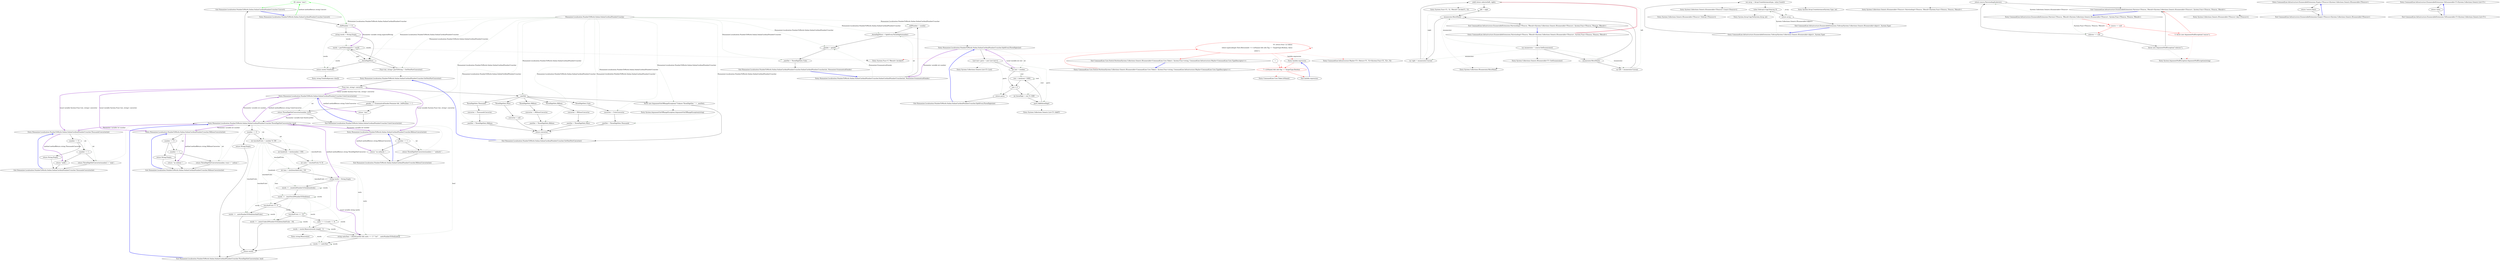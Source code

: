 digraph  {
d9 [cluster="Humanizer.Localisation.NumberToWords.Italian.ItalianCardinalNumberCruncher.Convert()", color=green, community=0, label="20: return ''zero'';", span="19-19"];
d7 [cluster="Humanizer.Localisation.NumberToWords.Italian.ItalianCardinalNumberCruncher.Convert()", label="Entry Humanizer.Localisation.NumberToWords.Italian.ItalianCardinalNumberCruncher.Convert()", span="15-15"];
d8 [cluster="Humanizer.Localisation.NumberToWords.Italian.ItalianCardinalNumberCruncher.Convert()", label="_fullNumber == 0", span="18-18"];
d15 [cluster="Humanizer.Localisation.NumberToWords.Italian.ItalianCardinalNumberCruncher.Convert()", label="Exit Humanizer.Localisation.NumberToWords.Italian.ItalianCardinalNumberCruncher.Convert()", span="15-15"];
d94 [label="Humanizer.Localisation.NumberToWords.Italian.ItalianCardinalNumberCruncher", span=""];
d10 [cluster="Humanizer.Localisation.NumberToWords.Italian.ItalianCardinalNumberCruncher.Convert()", label="string words = String.Empty", span="21-21"];
d13 [cluster="Humanizer.Localisation.NumberToWords.Italian.ItalianCardinalNumberCruncher.Convert()", label="words = partToString(part) + words", span="27-27"];
d14 [cluster="Humanizer.Localisation.NumberToWords.Italian.ItalianCardinalNumberCruncher.Convert()", label="return words.TrimEnd();", span="31-31"];
d1 [cluster="Humanizer.Localisation.NumberToWords.Italian.ItalianCardinalNumberCruncher.ItalianCardinalNumberCruncher(int, Humanizer.GrammaticalGender)", label="_fullNumber = number", span="9-9"];
d2 [cluster="Humanizer.Localisation.NumberToWords.Italian.ItalianCardinalNumberCruncher.ItalianCardinalNumberCruncher(int, Humanizer.GrammaticalGender)", label="_threeDigitParts = SplitEveryThreeDigits(number)", span="10-10"];
d3 [cluster="Humanizer.Localisation.NumberToWords.Italian.ItalianCardinalNumberCruncher.ItalianCardinalNumberCruncher(int, Humanizer.GrammaticalGender)", label="_gender = gender", span="11-11"];
d4 [cluster="Humanizer.Localisation.NumberToWords.Italian.ItalianCardinalNumberCruncher.ItalianCardinalNumberCruncher(int, Humanizer.GrammaticalGender)", label="_nextSet = ThreeDigitSets.Units", span="12-12"];
d11 [cluster="Humanizer.Localisation.NumberToWords.Italian.ItalianCardinalNumberCruncher.Convert()", label=_threeDigitParts, span="23-23"];
d12 [cluster="Humanizer.Localisation.NumberToWords.Italian.ItalianCardinalNumberCruncher.Convert()", label="Func<int, string> partToString = GetNextPartConverter()", span="25-25"];
d30 [cluster="Humanizer.Localisation.NumberToWords.Italian.ItalianCardinalNumberCruncher.GetNextPartConverter()", label=_nextSet, span="72-72"];
d32 [cluster="Humanizer.Localisation.NumberToWords.Italian.ItalianCardinalNumberCruncher.GetNextPartConverter()", label="converter = UnitsConverter", span="75-75"];
d33 [cluster="Humanizer.Localisation.NumberToWords.Italian.ItalianCardinalNumberCruncher.GetNextPartConverter()", label="_nextSet = ThreeDigitSets.Thousands", span="76-76"];
d36 [cluster="Humanizer.Localisation.NumberToWords.Italian.ItalianCardinalNumberCruncher.GetNextPartConverter()", label="_nextSet = ThreeDigitSets.Millions", span="81-81"];
d39 [cluster="Humanizer.Localisation.NumberToWords.Italian.ItalianCardinalNumberCruncher.GetNextPartConverter()", label="_nextSet = ThreeDigitSets.Billions", span="86-86"];
d42 [cluster="Humanizer.Localisation.NumberToWords.Italian.ItalianCardinalNumberCruncher.GetNextPartConverter()", label="_nextSet = ThreeDigitSets.More", span="91-91"];
d45 [cluster="Humanizer.Localisation.NumberToWords.Italian.ItalianCardinalNumberCruncher.GetNextPartConverter()", label="throw new ArgumentOutOfRangeException(''Unknow ThreeDigitSet: '' + _nextSet);", span="99-99"];
d71 [cluster="Humanizer.Localisation.NumberToWords.Italian.ItalianCardinalNumberCruncher.UnitsConverter(int)", label="_gender == GrammaticalGender.Feminine && _fullNumber == 1", span="170-170"];
d17 [cluster="System.Func<T, TResult>.Invoke(T)", label="Entry System.Func<T, TResult>.Invoke(T)", span="0-0"];
d18 [cluster="string.TrimEnd(params char[])", label="Entry string.TrimEnd(params char[])", span="0-0"];
d0 [cluster="Humanizer.Localisation.NumberToWords.Italian.ItalianCardinalNumberCruncher.ItalianCardinalNumberCruncher(int, Humanizer.GrammaticalGender)", label="Entry Humanizer.Localisation.NumberToWords.Italian.ItalianCardinalNumberCruncher.ItalianCardinalNumberCruncher(int, Humanizer.GrammaticalGender)", span="7-7"];
d6 [cluster="Humanizer.Localisation.NumberToWords.Italian.ItalianCardinalNumberCruncher.SplitEveryThreeDigits(int)", label="Entry Humanizer.Localisation.NumberToWords.Italian.ItalianCardinalNumberCruncher.SplitEveryThreeDigits(int)", span="46-46"];
d5 [cluster="Humanizer.Localisation.NumberToWords.Italian.ItalianCardinalNumberCruncher.ItalianCardinalNumberCruncher(int, Humanizer.GrammaticalGender)", label="Exit Humanizer.Localisation.NumberToWords.Italian.ItalianCardinalNumberCruncher.ItalianCardinalNumberCruncher(int, Humanizer.GrammaticalGender)", span="7-7"];
d16 [cluster="Humanizer.Localisation.NumberToWords.Italian.ItalianCardinalNumberCruncher.GetNextPartConverter()", label="Entry Humanizer.Localisation.NumberToWords.Italian.ItalianCardinalNumberCruncher.GetNextPartConverter()", span="68-68"];
d29 [cluster="Humanizer.Localisation.NumberToWords.Italian.ItalianCardinalNumberCruncher.GetNextPartConverter()", label="Func<int, string> converter", span="70-70"];
d31 [cluster="Humanizer.Localisation.NumberToWords.Italian.ItalianCardinalNumberCruncher.GetNextPartConverter()", label="ThreeDigitSets.Units", span="74-74"];
d34 [cluster="Humanizer.Localisation.NumberToWords.Italian.ItalianCardinalNumberCruncher.GetNextPartConverter()", label="ThreeDigitSets.Thousands", span="79-79"];
d37 [cluster="Humanizer.Localisation.NumberToWords.Italian.ItalianCardinalNumberCruncher.GetNextPartConverter()", label="ThreeDigitSets.Millions", span="84-84"];
d40 [cluster="Humanizer.Localisation.NumberToWords.Italian.ItalianCardinalNumberCruncher.GetNextPartConverter()", label="ThreeDigitSets.Billions", span="89-89"];
d43 [cluster="Humanizer.Localisation.NumberToWords.Italian.ItalianCardinalNumberCruncher.GetNextPartConverter()", label="ThreeDigitSets.More", span="94-94"];
d46 [cluster="Humanizer.Localisation.NumberToWords.Italian.ItalianCardinalNumberCruncher.GetNextPartConverter()", label="return converter;", span="102-102"];
d35 [cluster="Humanizer.Localisation.NumberToWords.Italian.ItalianCardinalNumberCruncher.GetNextPartConverter()", label="converter = ThousandsConverter", span="80-80"];
d38 [cluster="Humanizer.Localisation.NumberToWords.Italian.ItalianCardinalNumberCruncher.GetNextPartConverter()", label="converter = MillionsConverter", span="85-85"];
d41 [cluster="Humanizer.Localisation.NumberToWords.Italian.ItalianCardinalNumberCruncher.GetNextPartConverter()", label="converter = BillionsConverter", span="90-90"];
d47 [cluster="Humanizer.Localisation.NumberToWords.Italian.ItalianCardinalNumberCruncher.GetNextPartConverter()", label="Exit Humanizer.Localisation.NumberToWords.Italian.ItalianCardinalNumberCruncher.GetNextPartConverter()", span="68-68"];
d48 [cluster="System.ArgumentOutOfRangeException.ArgumentOutOfRangeException(string)", label="Entry System.ArgumentOutOfRangeException.ArgumentOutOfRangeException(string)", span="0-0"];
d70 [cluster="Humanizer.Localisation.NumberToWords.Italian.ItalianCardinalNumberCruncher.UnitsConverter(int)", label="Entry Humanizer.Localisation.NumberToWords.Italian.ItalianCardinalNumberCruncher.UnitsConverter(int)", span="167-167"];
d72 [cluster="Humanizer.Localisation.NumberToWords.Italian.ItalianCardinalNumberCruncher.UnitsConverter(int)", label="return ''una'';", span="171-171"];
d73 [cluster="Humanizer.Localisation.NumberToWords.Italian.ItalianCardinalNumberCruncher.UnitsConverter(int)", label="return ThreeDigitSetConverter(number, true);", span="173-173"];
d20 [cluster="Humanizer.Localisation.NumberToWords.Italian.ItalianCardinalNumberCruncher.SplitEveryThreeDigits(int)", label="int rest = number", span="49-49"];
d26 [cluster="Humanizer.Localisation.NumberToWords.Italian.ItalianCardinalNumberCruncher.SplitEveryThreeDigits(int)", label="Exit Humanizer.Localisation.NumberToWords.Italian.ItalianCardinalNumberCruncher.SplitEveryThreeDigits(int)", span="46-46"];
d19 [cluster="Humanizer.Localisation.NumberToWords.Italian.ItalianCardinalNumberCruncher.SplitEveryThreeDigits(int)", label="List<int> parts = new List<int>()", span="48-48"];
d75 [cluster="Humanizer.Localisation.NumberToWords.Italian.ItalianCardinalNumberCruncher.ThousandsConverter(int)", label="Entry Humanizer.Localisation.NumberToWords.Italian.ItalianCardinalNumberCruncher.ThousandsConverter(int)", span="181-181"];
d82 [cluster="Humanizer.Localisation.NumberToWords.Italian.ItalianCardinalNumberCruncher.MillionsConverter(int)", label="Entry Humanizer.Localisation.NumberToWords.Italian.ItalianCardinalNumberCruncher.MillionsConverter(int)", span="197-197"];
d89 [cluster="Humanizer.Localisation.NumberToWords.Italian.ItalianCardinalNumberCruncher.BillionsConverter(int)", label="Entry Humanizer.Localisation.NumberToWords.Italian.ItalianCardinalNumberCruncher.BillionsConverter(int)", span="213-213"];
d44 [cluster="Humanizer.Localisation.NumberToWords.Italian.ItalianCardinalNumberCruncher.GetNextPartConverter()", label="converter = null", span="95-95"];
d49 [cluster="Humanizer.Localisation.NumberToWords.Italian.ItalianCardinalNumberCruncher.ThreeDigitSetConverter(int, bool)", label="Entry Humanizer.Localisation.NumberToWords.Italian.ItalianCardinalNumberCruncher.ThreeDigitSetConverter(int, bool)", span="111-111"];
d74 [cluster="Humanizer.Localisation.NumberToWords.Italian.ItalianCardinalNumberCruncher.UnitsConverter(int)", label="Exit Humanizer.Localisation.NumberToWords.Italian.ItalianCardinalNumberCruncher.UnitsConverter(int)", span="167-167"];
d21 [cluster="Humanizer.Localisation.NumberToWords.Italian.ItalianCardinalNumberCruncher.SplitEveryThreeDigits(int)", label="rest > 0", span="51-51"];
d22 [cluster="Humanizer.Localisation.NumberToWords.Italian.ItalianCardinalNumberCruncher.SplitEveryThreeDigits(int)", label="int threeDigit = rest % 1000", span="53-53"];
d24 [cluster="Humanizer.Localisation.NumberToWords.Italian.ItalianCardinalNumberCruncher.SplitEveryThreeDigits(int)", label="rest = (int)(rest / 1000)", span="57-57"];
d25 [cluster="Humanizer.Localisation.NumberToWords.Italian.ItalianCardinalNumberCruncher.SplitEveryThreeDigits(int)", label="return parts;", span="60-60"];
d27 [cluster="System.Collections.Generic.List<T>.List()", label="Entry System.Collections.Generic.List<T>.List()", span="0-0"];
d23 [cluster="Humanizer.Localisation.NumberToWords.Italian.ItalianCardinalNumberCruncher.SplitEveryThreeDigits(int)", label="parts.Add(threeDigit)", span="55-55"];
d81 [cluster="Humanizer.Localisation.NumberToWords.Italian.ItalianCardinalNumberCruncher.ThousandsConverter(int)", label="Exit Humanizer.Localisation.NumberToWords.Italian.ItalianCardinalNumberCruncher.ThousandsConverter(int)", span="181-181"];
d76 [cluster="Humanizer.Localisation.NumberToWords.Italian.ItalianCardinalNumberCruncher.ThousandsConverter(int)", label="number == 0", span="183-183"];
d78 [cluster="Humanizer.Localisation.NumberToWords.Italian.ItalianCardinalNumberCruncher.ThousandsConverter(int)", label="number == 1", span="186-186"];
d80 [cluster="Humanizer.Localisation.NumberToWords.Italian.ItalianCardinalNumberCruncher.ThousandsConverter(int)", label="return ThreeDigitSetConverter(number) + ''mila'';", span="189-189"];
d79 [cluster="Humanizer.Localisation.NumberToWords.Italian.ItalianCardinalNumberCruncher.ThousandsConverter(int)", label="return ''mille'';", span="187-187"];
d88 [cluster="Humanizer.Localisation.NumberToWords.Italian.ItalianCardinalNumberCruncher.MillionsConverter(int)", label="Exit Humanizer.Localisation.NumberToWords.Italian.ItalianCardinalNumberCruncher.MillionsConverter(int)", span="197-197"];
d83 [cluster="Humanizer.Localisation.NumberToWords.Italian.ItalianCardinalNumberCruncher.MillionsConverter(int)", label="number == 0", span="199-199"];
d85 [cluster="Humanizer.Localisation.NumberToWords.Italian.ItalianCardinalNumberCruncher.MillionsConverter(int)", label="number == 1", span="202-202"];
d87 [cluster="Humanizer.Localisation.NumberToWords.Italian.ItalianCardinalNumberCruncher.MillionsConverter(int)", label="return ThreeDigitSetConverter(number, true) + '' milioni '';", span="205-205"];
d86 [cluster="Humanizer.Localisation.NumberToWords.Italian.ItalianCardinalNumberCruncher.MillionsConverter(int)", label="return ''un milione '';", span="203-203"];
d93 [cluster="Humanizer.Localisation.NumberToWords.Italian.ItalianCardinalNumberCruncher.BillionsConverter(int)", label="Exit Humanizer.Localisation.NumberToWords.Italian.ItalianCardinalNumberCruncher.BillionsConverter(int)", span="213-213"];
d90 [cluster="Humanizer.Localisation.NumberToWords.Italian.ItalianCardinalNumberCruncher.BillionsConverter(int)", label="number == 1", span="215-215"];
d92 [cluster="Humanizer.Localisation.NumberToWords.Italian.ItalianCardinalNumberCruncher.BillionsConverter(int)", label="return ThreeDigitSetConverter(number) + '' miliardi '';", span="218-218"];
d91 [cluster="Humanizer.Localisation.NumberToWords.Italian.ItalianCardinalNumberCruncher.BillionsConverter(int)", label="return ''un miliardo '';", span="216-216"];
d68 [cluster="Humanizer.Localisation.NumberToWords.Italian.ItalianCardinalNumberCruncher.ThreeDigitSetConverter(int, bool)", label="Exit Humanizer.Localisation.NumberToWords.Italian.ItalianCardinalNumberCruncher.ThreeDigitSetConverter(int, bool)", span="111-111"];
d50 [cluster="Humanizer.Localisation.NumberToWords.Italian.ItalianCardinalNumberCruncher.ThreeDigitSetConverter(int, bool)", label="number == 0", span="113-113"];
d52 [cluster="Humanizer.Localisation.NumberToWords.Italian.ItalianCardinalNumberCruncher.ThreeDigitSetConverter(int, bool)", label="int tensAndUnits = number % 100", span="117-117"];
d53 [cluster="Humanizer.Localisation.NumberToWords.Italian.ItalianCardinalNumberCruncher.ThreeDigitSetConverter(int, bool)", label="int hundreds = (int)(number / 100)", span="119-119"];
d65 [cluster="Humanizer.Localisation.NumberToWords.Italian.ItalianCardinalNumberCruncher.ThreeDigitSetConverter(int, bool)", label="string unitsText = (thisIsLastSet && units == 3 ? ''tré'' : _unitsNumberToText[units])", span="154-154"];
d56 [cluster="Humanizer.Localisation.NumberToWords.Italian.ItalianCardinalNumberCruncher.ThreeDigitSetConverter(int, bool)", label="string words = String.Empty", span="125-125"];
d28 [cluster="System.Collections.Generic.List<T>.Add(T)", label="Entry System.Collections.Generic.List<T>.Add(T)", span="0-0"];
d77 [cluster="Humanizer.Localisation.NumberToWords.Italian.ItalianCardinalNumberCruncher.ThousandsConverter(int)", label="return String.Empty;", span="184-184"];
d84 [cluster="Humanizer.Localisation.NumberToWords.Italian.ItalianCardinalNumberCruncher.MillionsConverter(int)", label="return String.Empty;", span="200-200"];
d51 [cluster="Humanizer.Localisation.NumberToWords.Italian.ItalianCardinalNumberCruncher.ThreeDigitSetConverter(int, bool)", label="return String.Empty;", span="114-114"];
d67 [cluster="Humanizer.Localisation.NumberToWords.Italian.ItalianCardinalNumberCruncher.ThreeDigitSetConverter(int, bool)", label="return words;", span="159-159"];
d54 [cluster="Humanizer.Localisation.NumberToWords.Italian.ItalianCardinalNumberCruncher.ThreeDigitSetConverter(int, bool)", label="int units = tensAndUnits % 10", span="122-122"];
d55 [cluster="Humanizer.Localisation.NumberToWords.Italian.ItalianCardinalNumberCruncher.ThreeDigitSetConverter(int, bool)", label="int tens = (int)(tensAndUnits / 10)", span="123-123"];
d59 [cluster="Humanizer.Localisation.NumberToWords.Italian.ItalianCardinalNumberCruncher.ThreeDigitSetConverter(int, bool)", label="tensAndUnits <= 9", span="133-133"];
d60 [cluster="Humanizer.Localisation.NumberToWords.Italian.ItalianCardinalNumberCruncher.ThreeDigitSetConverter(int, bool)", label="words += _unitsNumberToText[tensAndUnits]", span="136-136"];
d61 [cluster="Humanizer.Localisation.NumberToWords.Italian.ItalianCardinalNumberCruncher.ThreeDigitSetConverter(int, bool)", label="tensAndUnits <= 19", span="138-138"];
d62 [cluster="Humanizer.Localisation.NumberToWords.Italian.ItalianCardinalNumberCruncher.ThreeDigitSetConverter(int, bool)", label="words += _teensUnder20NumberToText[tensAndUnits - 10]", span="141-141"];
d57 [cluster="Humanizer.Localisation.NumberToWords.Italian.ItalianCardinalNumberCruncher.ThreeDigitSetConverter(int, bool)", label="words += _hundredNumberToText[hundreds]", span="128-128"];
d63 [cluster="Humanizer.Localisation.NumberToWords.Italian.ItalianCardinalNumberCruncher.ThreeDigitSetConverter(int, bool)", label="units == 1 || units == 8", span="148-148"];
d64 [cluster="Humanizer.Localisation.NumberToWords.Italian.ItalianCardinalNumberCruncher.ThreeDigitSetConverter(int, bool)", label="words = words.Remove(words.Length - 1)", span="150-150"];
d66 [cluster="Humanizer.Localisation.NumberToWords.Italian.ItalianCardinalNumberCruncher.ThreeDigitSetConverter(int, bool)", label="words += unitsText", span="156-156"];
d58 [cluster="Humanizer.Localisation.NumberToWords.Italian.ItalianCardinalNumberCruncher.ThreeDigitSetConverter(int, bool)", label="words += _tensOver20NumberToText[tens]", span="131-131"];
d69 [cluster="string.Remove(int)", label="Entry string.Remove(int)", span="0-0"];
m1_5 [cluster="lambda expression", file="Switch.cs", label="Entry lambda expression", span="16-16"];
m1_6 [cluster="lambda expression", color=red, community=0, file="Switch.cs", label="7: t.IsName() && info.Tag == TargetType.Boolean", span="16-16"];
m1_7 [cluster="lambda expression", file="Switch.cs", label="Exit lambda expression", span="16-16"];
m1_0 [cluster="CommandLine.Core.Switch.Partition(System.Collections.Generic.IEnumerable<CommandLine.Core.Token>, System.Func<string, CommandLine.Infrastructure.Maybe<CommandLine.Core.TypeDescriptor>>)", file="Switch.cs", label="Entry CommandLine.Core.Switch.Partition(System.Collections.Generic.IEnumerable<CommandLine.Core.Token>, System.Func<string, CommandLine.Infrastructure.Maybe<CommandLine.Core.TypeDescriptor>>)", span="11-11"];
m1_1 [cluster="CommandLine.Core.Switch.Partition(System.Collections.Generic.IEnumerable<CommandLine.Core.Token>, System.Func<string, CommandLine.Infrastructure.Maybe<CommandLine.Core.TypeDescriptor>>)", color=red, community=0, file="Switch.cs", label="10: return from t in tokens\r\n                   where typeLookup(t.Text).Return(info => t.IsName() && info.Tag == TargetType.Boolean, false)\r\n                   select t;", span="15-17"];
m1_2 [cluster="CommandLine.Core.Switch.Partition(System.Collections.Generic.IEnumerable<CommandLine.Core.Token>, System.Func<string, CommandLine.Infrastructure.Maybe<CommandLine.Core.TypeDescriptor>>)", file="Switch.cs", label="Exit CommandLine.Core.Switch.Partition(System.Collections.Generic.IEnumerable<CommandLine.Core.Token>, System.Func<string, CommandLine.Infrastructure.Maybe<CommandLine.Core.TypeDescriptor>>)", span="11-11"];
m1_4 [cluster="CommandLine.Infrastructure.Maybe<T1>.Return<T1, T2>(System.Func<T1, T2>, T2)", file="Switch.cs", label="Entry CommandLine.Infrastructure.Maybe<T1>.Return<T1, T2>(System.Func<T1, T2>, T2)", span="100-100"];
m1_8 [cluster="CommandLine.Core.Token.IsName()", file="Switch.cs", label="Entry CommandLine.Core.Token.IsName()", span="68-68"];
m1_9 [file="Switch.cs", label=t, span=""];
m2_20 [cluster="System.Func<T1, T2, TResult>.Invoke(T1, T2)", file="TypeDescriptor.cs", label="Entry System.Func<T1, T2, TResult>.Invoke(T1, T2)", span="0-0"];
m2_29 [cluster="System.Collections.Generic.IEnumerable<TSource>.Count<TSource>()", file="TypeDescriptor.cs", label="Entry System.Collections.Generic.IEnumerable<TSource>.Count<TSource>()", span="0-0"];
m2_24 [cluster="CommandLine.Infrastructure.EnumerableExtensions.ToArray(System.Collections.Generic.IEnumerable<object>, System.Type)", file="TypeDescriptor.cs", label="Entry CommandLine.Infrastructure.EnumerableExtensions.ToArray(System.Collections.Generic.IEnumerable<object>, System.Type)", span="80-80"];
m2_25 [cluster="CommandLine.Infrastructure.EnumerableExtensions.ToArray(System.Collections.Generic.IEnumerable<object>, System.Type)", file="TypeDescriptor.cs", label="var array = Array.CreateInstance(type, value.Count())", span="82-82"];
m2_26 [cluster="CommandLine.Infrastructure.EnumerableExtensions.ToArray(System.Collections.Generic.IEnumerable<object>, System.Type)", file="TypeDescriptor.cs", label="value.ToArray().CopyTo(array, 0)", span="83-83"];
m2_27 [cluster="CommandLine.Infrastructure.EnumerableExtensions.ToArray(System.Collections.Generic.IEnumerable<object>, System.Type)", file="TypeDescriptor.cs", label="return array;", span="84-84"];
m2_28 [cluster="CommandLine.Infrastructure.EnumerableExtensions.ToArray(System.Collections.Generic.IEnumerable<object>, System.Type)", file="TypeDescriptor.cs", label="Exit CommandLine.Infrastructure.EnumerableExtensions.ToArray(System.Collections.Generic.IEnumerable<object>, System.Type)", span="80-80"];
m2_8 [cluster="System.Collections.Generic.IEnumerable<TSource>.PairwiseImpl<TSource, TResult>(System.Func<TSource, TSource, TResult>)", file="TypeDescriptor.cs", label="Entry System.Collections.Generic.IEnumerable<TSource>.PairwiseImpl<TSource, TResult>(System.Func<TSource, TSource, TResult>)", span="32-32"];
m2_19 [cluster="System.Collections.IEnumerator.MoveNext()", file="TypeDescriptor.cs", label="Entry System.Collections.IEnumerator.MoveNext()", span="0-0"];
m2_30 [cluster="System.Array.CreateInstance(System.Type, int)", file="TypeDescriptor.cs", label="Entry System.Array.CreateInstance(System.Type, int)", span="0-0"];
m2_18 [cluster="System.Collections.Generic.IEnumerable<T>.GetEnumerator()", file="TypeDescriptor.cs", label="Entry System.Collections.Generic.IEnumerable<T>.GetEnumerator()", span="0-0"];
m2_31 [cluster="System.Collections.Generic.IEnumerable<TSource>.ToArray<TSource>()", file="TypeDescriptor.cs", label="Entry System.Collections.Generic.IEnumerable<TSource>.ToArray<TSource>()", span="0-0"];
m2_32 [cluster="System.Array.CopyTo(System.Array, int)", file="TypeDescriptor.cs", label="Entry System.Array.CopyTo(System.Array, int)", span="0-0"];
m2_33 [cluster="CommandLine.Infrastructure.EnumerableExtensions.Empty<TSource>(System.Collections.Generic.IEnumerable<TSource>)", file="TypeDescriptor.cs", label="Entry CommandLine.Infrastructure.EnumerableExtensions.Empty<TSource>(System.Collections.Generic.IEnumerable<TSource>)", span="87-87"];
m2_34 [cluster="CommandLine.Infrastructure.EnumerableExtensions.Empty<TSource>(System.Collections.Generic.IEnumerable<TSource>)", file="TypeDescriptor.cs", label="return !source.Any();", span="89-89"];
m2_35 [cluster="CommandLine.Infrastructure.EnumerableExtensions.Empty<TSource>(System.Collections.Generic.IEnumerable<TSource>)", file="TypeDescriptor.cs", label="Exit CommandLine.Infrastructure.EnumerableExtensions.Empty<TSource>(System.Collections.Generic.IEnumerable<TSource>)", span="87-87"];
m2_36 [cluster="System.Collections.Generic.IEnumerable<TSource>.Any<TSource>()", file="TypeDescriptor.cs", label="Entry System.Collections.Generic.IEnumerable<TSource>.Any<TSource>()", span="0-0"];
m2_7 [cluster="System.ArgumentNullException.ArgumentNullException(string)", file="TypeDescriptor.cs", label="Entry System.ArgumentNullException.ArgumentNullException(string)", span="0-0"];
m2_21 [cluster="CommandLine.Infrastructure.EnumerableExtensions.ToEnumerable<T>(System.Collections.Generic.List<T>)", file="TypeDescriptor.cs", label="Entry CommandLine.Infrastructure.EnumerableExtensions.ToEnumerable<T>(System.Collections.Generic.List<T>)", span="75-75"];
m2_22 [cluster="CommandLine.Infrastructure.EnumerableExtensions.ToEnumerable<T>(System.Collections.Generic.List<T>)", file="TypeDescriptor.cs", label="return value;", span="77-77"];
m2_23 [cluster="CommandLine.Infrastructure.EnumerableExtensions.ToEnumerable<T>(System.Collections.Generic.List<T>)", file="TypeDescriptor.cs", label="Exit CommandLine.Infrastructure.EnumerableExtensions.ToEnumerable<T>(System.Collections.Generic.List<T>)", span="75-75"];
m2_9 [cluster="CommandLine.Infrastructure.EnumerableExtensions.PairwiseImpl<TSource, TResult>(System.Collections.Generic.IEnumerable<TSource>, System.Func<TSource, TSource, TResult>)", file="TypeDescriptor.cs", label="Entry CommandLine.Infrastructure.EnumerableExtensions.PairwiseImpl<TSource, TResult>(System.Collections.Generic.IEnumerable<TSource>, System.Func<TSource, TSource, TResult>)", span="32-32"];
m2_10 [cluster="CommandLine.Infrastructure.EnumerableExtensions.PairwiseImpl<TSource, TResult>(System.Collections.Generic.IEnumerable<TSource>, System.Func<TSource, TSource, TResult>)", file="TypeDescriptor.cs", label="var enumerator = source.GetEnumerator()", span="34-34"];
m2_15 [cluster="CommandLine.Infrastructure.EnumerableExtensions.PairwiseImpl<TSource, TResult>(System.Collections.Generic.IEnumerable<TSource>, System.Func<TSource, TSource, TResult>)", file="TypeDescriptor.cs", label="yield return selector(left, right);", span="43-43"];
m2_11 [cluster="CommandLine.Infrastructure.EnumerableExtensions.PairwiseImpl<TSource, TResult>(System.Collections.Generic.IEnumerable<TSource>, System.Func<TSource, TSource, TResult>)", file="TypeDescriptor.cs", label="enumerator.MoveNext()", span="36-36"];
m2_12 [cluster="CommandLine.Infrastructure.EnumerableExtensions.PairwiseImpl<TSource, TResult>(System.Collections.Generic.IEnumerable<TSource>, System.Func<TSource, TSource, TResult>)", file="TypeDescriptor.cs", label="var left = enumerator.Current", span="38-38"];
m2_13 [cluster="CommandLine.Infrastructure.EnumerableExtensions.PairwiseImpl<TSource, TResult>(System.Collections.Generic.IEnumerable<TSource>, System.Func<TSource, TSource, TResult>)", file="TypeDescriptor.cs", label="enumerator.MoveNext()", span="40-40"];
m2_14 [cluster="CommandLine.Infrastructure.EnumerableExtensions.PairwiseImpl<TSource, TResult>(System.Collections.Generic.IEnumerable<TSource>, System.Func<TSource, TSource, TResult>)", file="TypeDescriptor.cs", label="var right = enumerator.Current", span="42-42"];
m2_16 [cluster="CommandLine.Infrastructure.EnumerableExtensions.PairwiseImpl<TSource, TResult>(System.Collections.Generic.IEnumerable<TSource>, System.Func<TSource, TSource, TResult>)", file="TypeDescriptor.cs", label="left = right", span="44-44"];
m2_17 [cluster="CommandLine.Infrastructure.EnumerableExtensions.PairwiseImpl<TSource, TResult>(System.Collections.Generic.IEnumerable<TSource>, System.Func<TSource, TSource, TResult>)", file="TypeDescriptor.cs", label="Exit CommandLine.Infrastructure.EnumerableExtensions.PairwiseImpl<TSource, TResult>(System.Collections.Generic.IEnumerable<TSource>, System.Func<TSource, TSource, TResult>)", span="32-32"];
m2_0 [cluster="CommandLine.Infrastructure.EnumerableExtensions.Pairwise<TSource, TResult>(System.Collections.Generic.IEnumerable<TSource>, System.Func<TSource, TSource, TResult>)", file="TypeDescriptor.cs", label="Entry CommandLine.Infrastructure.EnumerableExtensions.Pairwise<TSource, TResult>(System.Collections.Generic.IEnumerable<TSource>, System.Func<TSource, TSource, TResult>)", span="24-24"];
m2_1 [cluster="CommandLine.Infrastructure.EnumerableExtensions.Pairwise<TSource, TResult>(System.Collections.Generic.IEnumerable<TSource>, System.Func<TSource, TSource, TResult>)", color=red, community=0, file="TypeDescriptor.cs", label="5: source == null", span="26-26"];
m2_3 [cluster="CommandLine.Infrastructure.EnumerableExtensions.Pairwise<TSource, TResult>(System.Collections.Generic.IEnumerable<TSource>, System.Func<TSource, TSource, TResult>)", file="TypeDescriptor.cs", label="selector == null", span="27-27"];
m2_5 [cluster="CommandLine.Infrastructure.EnumerableExtensions.Pairwise<TSource, TResult>(System.Collections.Generic.IEnumerable<TSource>, System.Func<TSource, TSource, TResult>)", file="TypeDescriptor.cs", label="return source.PairwiseImpl(selector);", span="29-29"];
m2_2 [cluster="CommandLine.Infrastructure.EnumerableExtensions.Pairwise<TSource, TResult>(System.Collections.Generic.IEnumerable<TSource>, System.Func<TSource, TSource, TResult>)", color=red, community=0, file="TypeDescriptor.cs", label="5: throw new ArgumentNullException(''source'');", span="26-26"];
m2_4 [cluster="CommandLine.Infrastructure.EnumerableExtensions.Pairwise<TSource, TResult>(System.Collections.Generic.IEnumerable<TSource>, System.Func<TSource, TSource, TResult>)", file="TypeDescriptor.cs", label="throw new ArgumentNullException(''selector'');", span="27-27"];
m2_6 [cluster="CommandLine.Infrastructure.EnumerableExtensions.Pairwise<TSource, TResult>(System.Collections.Generic.IEnumerable<TSource>, System.Func<TSource, TSource, TResult>)", file="TypeDescriptor.cs", label="Exit CommandLine.Infrastructure.EnumerableExtensions.Pairwise<TSource, TResult>(System.Collections.Generic.IEnumerable<TSource>, System.Func<TSource, TSource, TResult>)", span="24-24"];
d9 -> d15  [color=green, key=0, style=solid];
d7 -> d9  [color=green, key=3, label="method methodReturn string Convert", style=bold];
d7 -> d8  [key=0, style=solid];
d8 -> d9  [color=green, key=0, style=solid];
d8 -> d10  [key=0, style=solid];
d8 -> d13  [color=darkorchid, key=3, label="Parameter variable string expectedString", style=bold];
d15 -> d7  [color=blue, key=0, style=bold];
d94 -> d8  [color=darkseagreen4, key=1, label="Humanizer.Localisation.NumberToWords.Italian.ItalianCardinalNumberCruncher", style=dashed];
d94 -> d1  [color=darkseagreen4, key=1, label="Humanizer.Localisation.NumberToWords.Italian.ItalianCardinalNumberCruncher", style=dashed];
d94 -> d2  [color=darkseagreen4, key=1, label="Humanizer.Localisation.NumberToWords.Italian.ItalianCardinalNumberCruncher", style=dashed];
d94 -> d3  [color=darkseagreen4, key=1, label="Humanizer.Localisation.NumberToWords.Italian.ItalianCardinalNumberCruncher", style=dashed];
d94 -> d4  [color=darkseagreen4, key=1, label="Humanizer.Localisation.NumberToWords.Italian.ItalianCardinalNumberCruncher", style=dashed];
d94 -> d11  [color=darkseagreen4, key=1, label="Humanizer.Localisation.NumberToWords.Italian.ItalianCardinalNumberCruncher", style=dashed];
d94 -> d12  [color=darkseagreen4, key=1, label="Humanizer.Localisation.NumberToWords.Italian.ItalianCardinalNumberCruncher", style=dashed];
d94 -> d30  [color=darkseagreen4, key=1, label="Humanizer.Localisation.NumberToWords.Italian.ItalianCardinalNumberCruncher", style=dashed];
d94 -> d32  [color=darkseagreen4, key=1, label="Humanizer.Localisation.NumberToWords.Italian.ItalianCardinalNumberCruncher", style=dashed];
d94 -> d33  [color=darkseagreen4, key=1, label="Humanizer.Localisation.NumberToWords.Italian.ItalianCardinalNumberCruncher", style=dashed];
d94 -> d36  [color=darkseagreen4, key=1, label="Humanizer.Localisation.NumberToWords.Italian.ItalianCardinalNumberCruncher", style=dashed];
d94 -> d39  [color=darkseagreen4, key=1, label="Humanizer.Localisation.NumberToWords.Italian.ItalianCardinalNumberCruncher", style=dashed];
d94 -> d42  [color=darkseagreen4, key=1, label="Humanizer.Localisation.NumberToWords.Italian.ItalianCardinalNumberCruncher", style=dashed];
d94 -> d45  [color=darkseagreen4, key=1, label="Humanizer.Localisation.NumberToWords.Italian.ItalianCardinalNumberCruncher", style=dashed];
d94 -> d71  [color=darkseagreen4, key=1, label="Humanizer.Localisation.NumberToWords.Italian.ItalianCardinalNumberCruncher", style=dashed];
d10 -> d11  [key=0, style=solid];
d10 -> d13  [color=darkseagreen4, key=1, label=words, style=dashed];
d10 -> d14  [color=darkseagreen4, key=1, label=words, style=dashed];
d13 -> d13  [color=darkseagreen4, key=1, label=words, style=dashed];
d13 -> d11  [key=0, style=solid];
d13 -> d17  [key=2, style=dotted];
d13 -> d14  [color=darkseagreen4, key=1, label=words, style=dashed];
d14 -> d15  [key=0, style=solid];
d14 -> d18  [key=2, style=dotted];
d1 -> d2  [key=0, style=solid];
d2 -> d3  [key=0, style=solid];
d2 -> d6  [key=2, style=dotted];
d3 -> d4  [key=0, style=solid];
d4 -> d5  [key=0, style=solid];
d11 -> d13  [color=darkseagreen4, key=1, label=part, style=dashed];
d11 -> d14  [key=0, style=solid];
d11 -> d12  [key=0, style=solid];
d12 -> d13  [key=0, style=solid];
d12 -> d16  [key=2, style=dotted];
d30 -> d31  [key=0, style=solid];
d30 -> d34  [key=0, style=solid];
d30 -> d37  [key=0, style=solid];
d30 -> d40  [key=0, style=solid];
d30 -> d43  [key=0, style=solid];
d30 -> d45  [key=0, style=solid];
d32 -> d33  [key=0, style=solid];
d33 -> d46  [key=0, style=solid];
d36 -> d46  [key=0, style=solid];
d39 -> d46  [key=0, style=solid];
d42 -> d46  [key=0, style=solid];
d45 -> d47  [key=0, style=solid];
d45 -> d48  [key=2, style=dotted];
d71 -> d72  [key=0, style=solid];
d71 -> d73  [key=0, style=solid];
d0 -> d1  [key=0, style=solid];
d0 -> d2  [color=darkseagreen4, key=1, label=int, style=dashed];
d0 -> d3  [color=darkseagreen4, key=1, label="Humanizer.GrammaticalGender", style=dashed];
d6 -> d0  [color=darkorchid, key=3, label="Parameter variable int number", style=bold];
d6 -> d19  [key=0, style=solid];
d6 -> d20  [color=darkseagreen4, key=1, label=int, style=dashed];
d5 -> d0  [color=blue, key=0, style=bold];
d16 -> d29  [key=0, style=solid];
d29 -> d30  [key=0, style=solid];
d29 -> d70  [color=darkorchid, key=3, label="Local variable System.Func<int, string> converter", style=bold];
d29 -> d75  [color=darkorchid, key=3, label="Local variable System.Func<int, string> converter", style=bold];
d29 -> d82  [color=darkorchid, key=3, label="Local variable System.Func<int, string> converter", style=bold];
d29 -> d89  [color=darkorchid, key=3, label="Local variable System.Func<int, string> converter", style=bold];
d31 -> d32  [key=0, style=solid];
d34 -> d35  [key=0, style=solid];
d37 -> d38  [key=0, style=solid];
d40 -> d41  [key=0, style=solid];
d43 -> d44  [key=0, style=solid];
d46 -> d47  [key=0, style=solid];
d35 -> d36  [key=0, style=solid];
d38 -> d39  [key=0, style=solid];
d41 -> d42  [key=0, style=solid];
d47 -> d16  [color=blue, key=0, style=bold];
d70 -> d71  [key=0, style=solid];
d70 -> d73  [color=darkseagreen4, key=1, label=int, style=dashed];
d70 -> d72  [color=darkorchid, key=3, label="method methodReturn string UnitsConverter", style=bold];
d70 -> d49  [color=darkorchid, key=3, label="method methodReturn string UnitsConverter", style=bold];
d72 -> d74  [key=0, style=solid];
d73 -> d74  [key=0, style=solid];
d73 -> d49  [key=2, style=dotted];
d20 -> d6  [color=darkorchid, key=3, label="Local variable int rest", style=bold];
d20 -> d21  [key=0, style=solid];
d20 -> d22  [color=darkseagreen4, key=1, label=rest, style=dashed];
d20 -> d24  [color=darkseagreen4, key=1, label=rest, style=dashed];
d26 -> d6  [color=blue, key=0, style=bold];
d19 -> d20  [key=0, style=solid];
d19 -> d27  [key=2, style=dotted];
d19 -> d23  [color=darkseagreen4, key=1, label=parts, style=dashed];
d19 -> d25  [color=darkseagreen4, key=1, label=parts, style=dashed];
d75 -> d76  [key=0, style=solid];
d75 -> d78  [color=darkseagreen4, key=1, label=int, style=dashed];
d75 -> d80  [color=darkseagreen4, key=1, label=int, style=dashed];
d75 -> d79  [color=darkorchid, key=3, label="method methodReturn string ThousandsConverter", style=bold];
d82 -> d83  [key=0, style=solid];
d82 -> d85  [color=darkseagreen4, key=1, label=int, style=dashed];
d82 -> d87  [color=darkseagreen4, key=1, label=int, style=dashed];
d82 -> d86  [color=darkorchid, key=3, label="method methodReturn string MillionsConverter", style=bold];
d89 -> d90  [key=0, style=solid];
d89 -> d92  [color=darkseagreen4, key=1, label=int, style=dashed];
d89 -> d91  [color=darkorchid, key=3, label="method methodReturn string BillionsConverter", style=bold];
d44 -> d46  [key=0, style=solid];
d49 -> d70  [color=darkorchid, key=3, label="Parameter variable int number", style=bold];
d49 -> d73  [color=darkorchid, key=3, label="Parameter variable bool thisIsLastSet", style=bold];
d49 -> d75  [color=darkorchid, key=3, label="Parameter variable int number", style=bold];
d49 -> d82  [color=darkorchid, key=3, label="Parameter variable int number", style=bold];
d49 -> d89  [color=darkorchid, key=3, label="Parameter variable int number", style=bold];
d49 -> d50  [key=0, style=solid];
d49 -> d52  [color=darkseagreen4, key=1, label=int, style=dashed];
d49 -> d53  [color=darkseagreen4, key=1, label=int, style=dashed];
d49 -> d65  [color=darkseagreen4, key=1, label=bool, style=dashed];
d49 -> d56  [color=darkorchid, key=3, label="method methodReturn string ThreeDigitSetConverter", style=bold];
d74 -> d70  [color=blue, key=0, style=bold];
d21 -> d22  [key=0, style=solid];
d21 -> d25  [key=0, style=solid];
d22 -> d23  [key=0, style=solid];
d24 -> d21  [key=0, style=solid];
d24 -> d24  [color=darkseagreen4, key=1, label=rest, style=dashed];
d25 -> d26  [key=0, style=solid];
d23 -> d24  [key=0, style=solid];
d23 -> d28  [key=2, style=dotted];
d81 -> d75  [color=blue, key=0, style=bold];
d76 -> d77  [key=0, style=solid];
d76 -> d78  [key=0, style=solid];
d78 -> d79  [key=0, style=solid];
d78 -> d80  [key=0, style=solid];
d80 -> d49  [key=2, style=dotted];
d80 -> d81  [key=0, style=solid];
d79 -> d81  [key=0, style=solid];
d88 -> d82  [color=blue, key=0, style=bold];
d83 -> d84  [key=0, style=solid];
d83 -> d85  [key=0, style=solid];
d85 -> d86  [key=0, style=solid];
d85 -> d87  [key=0, style=solid];
d87 -> d49  [key=2, style=dotted];
d87 -> d88  [key=0, style=solid];
d86 -> d88  [key=0, style=solid];
d93 -> d89  [color=blue, key=0, style=bold];
d90 -> d91  [key=0, style=solid];
d90 -> d92  [key=0, style=solid];
d92 -> d49  [key=2, style=dotted];
d92 -> d93  [key=0, style=solid];
d91 -> d93  [key=0, style=solid];
d68 -> d49  [color=blue, key=0, style=bold];
d50 -> d51  [key=0, style=solid];
d50 -> d52  [key=0, style=solid];
d52 -> d53  [key=0, style=solid];
d52 -> d54  [color=darkseagreen4, key=1, label=tensAndUnits, style=dashed];
d52 -> d55  [color=darkseagreen4, key=1, label=tensAndUnits, style=dashed];
d52 -> d59  [color=darkseagreen4, key=1, label=tensAndUnits, style=dashed];
d52 -> d60  [color=darkseagreen4, key=1, label=tensAndUnits, style=dashed];
d52 -> d61  [color=darkseagreen4, key=1, label=tensAndUnits, style=dashed];
d52 -> d62  [color=darkseagreen4, key=1, label=tensAndUnits, style=dashed];
d53 -> d54  [key=0, style=solid];
d53 -> d57  [color=darkseagreen4, key=1, label=hundreds, style=dashed];
d65 -> d66  [key=0, style=solid];
d56 -> d65  [color=darkorchid, key=3, label="Local variable string words", style=bold];
d56 -> d57  [key=0, style=solid];
d77 -> d81  [key=0, style=solid];
d84 -> d88  [key=0, style=solid];
d51 -> d68  [key=0, style=solid];
d67 -> d68  [key=0, style=solid];
d54 -> d65  [color=darkseagreen4, key=1, label=units, style=dashed];
d54 -> d55  [key=0, style=solid];
d54 -> d63  [color=darkseagreen4, key=1, label=units, style=dashed];
d55 -> d56  [key=0, style=solid];
d55 -> d58  [color=darkseagreen4, key=1, label=tens, style=dashed];
d59 -> d60  [key=0, style=solid];
d59 -> d61  [key=0, style=solid];
d60 -> d67  [key=0, style=solid];
d60 -> d60  [color=darkseagreen4, key=1, label=words, style=dashed];
d61 -> d62  [key=0, style=solid];
d61 -> d63  [key=0, style=solid];
d62 -> d67  [key=0, style=solid];
d62 -> d62  [color=darkseagreen4, key=1, label=words, style=dashed];
d57 -> d57  [color=darkseagreen4, key=1, label=words, style=dashed];
d57 -> d58  [key=0, style=solid];
d63 -> d65  [key=0, style=solid];
d63 -> d64  [key=0, style=solid];
d64 -> d65  [key=0, style=solid];
d64 -> d64  [color=darkseagreen4, key=1, label=words, style=dashed];
d64 -> d69  [key=2, style=dotted];
d64 -> d66  [color=darkseagreen4, key=1, label=words, style=dashed];
d66 -> d67  [key=0, style=solid];
d66 -> d66  [color=darkseagreen4, key=1, label=words, style=dashed];
d58 -> d59  [key=0, style=solid];
d58 -> d60  [color=darkseagreen4, key=1, label=words, style=dashed];
d58 -> d62  [color=darkseagreen4, key=1, label=words, style=dashed];
d58 -> d64  [color=darkseagreen4, key=1, label=words, style=dashed];
d58 -> d66  [color=darkseagreen4, key=1, label=words, style=dashed];
d58 -> d58  [color=darkseagreen4, key=1, label=words, style=dashed];
m1_5 -> m1_6  [color=red, key=0, style=solid];
m1_6 -> m1_7  [color=red, key=0, style=solid];
m1_6 -> m1_8  [color=red, key=2, style=dotted];
m1_7 -> m1_5  [color=blue, key=0, style=bold];
m1_0 -> m1_1  [color=red, key=0, style=solid];
m1_1 -> m1_2  [color=red, key=0, style=solid];
m1_1 -> d17  [color=red, key=2, style=dotted];
m1_1 -> m1_4  [color=red, key=2, style=dotted];
m1_1 -> m1_1  [color=red, key=1, label=t, style=dashed];
m1_1 -> m1_5  [color=red, key=1, label="lambda expression", style=dashed];
m1_1 -> m1_6  [color=red, key=1, label=t, style=dashed];
m1_2 -> m1_0  [color=blue, key=0, style=bold];
m1_9 -> m1_6  [color=red, key=1, label=t, style=dashed];
m2_24 -> m2_25  [key=0, style=solid];
m2_24 -> m2_26  [color=darkseagreen4, key=1, label="System.Collections.Generic.IEnumerable<object>", style=dashed];
m2_25 -> m2_26  [key=0, style=solid];
m2_25 -> m2_29  [key=2, style=dotted];
m2_25 -> m2_30  [key=2, style=dotted];
m2_25 -> m2_27  [color=darkseagreen4, key=1, label=array, style=dashed];
m2_26 -> m2_27  [key=0, style=solid];
m2_26 -> m2_31  [key=2, style=dotted];
m2_26 -> m2_32  [key=2, style=dotted];
m2_27 -> m2_28  [key=0, style=solid];
m2_28 -> m2_24  [color=blue, key=0, style=bold];
m2_33 -> m2_34  [key=0, style=solid];
m2_34 -> m2_35  [key=0, style=solid];
m2_34 -> m2_36  [key=2, style=dotted];
m2_35 -> m2_33  [color=blue, key=0, style=bold];
m2_21 -> m2_22  [key=0, style=solid];
m2_22 -> m2_23  [key=0, style=solid];
m2_23 -> m2_21  [color=blue, key=0, style=bold];
m2_9 -> m2_10  [key=0, style=solid];
m2_9 -> m2_15  [color=crimson, key=0, style=bold];
m2_10 -> m2_11  [key=0, style=solid];
m2_10 -> m2_18  [key=2, style=dotted];
m2_10 -> m2_12  [color=darkseagreen4, key=1, label=enumerator, style=dashed];
m2_10 -> m2_13  [color=darkseagreen4, key=1, label=enumerator, style=dashed];
m2_10 -> m2_14  [color=darkseagreen4, key=1, label=enumerator, style=dashed];
m2_15 -> m2_16  [key=0, style=solid];
m2_15 -> m2_20  [key=2, style=dotted];
m2_11 -> m2_12  [key=0, style=solid];
m2_11 -> m2_17  [key=0, style=solid];
m2_11 -> m2_19  [key=2, style=dotted];
m2_12 -> m2_13  [key=0, style=solid];
m2_12 -> m2_15  [color=darkseagreen4, key=1, label=left, style=dashed];
m2_13 -> m2_14  [key=0, style=solid];
m2_13 -> m2_17  [key=0, style=solid];
m2_13 -> m2_19  [key=2, style=dotted];
m2_14 -> m2_15  [key=0, style=solid];
m2_14 -> m2_16  [color=darkseagreen4, key=1, label=right, style=dashed];
m2_16 -> m2_13  [key=0, style=solid];
m2_17 -> m2_9  [color=blue, key=0, style=bold];
m2_0 -> m2_1  [color=red, key=0, style=solid];
m2_0 -> m2_3  [color=darkseagreen4, key=1, label="System.Func<TSource, TSource, TResult>", style=dashed];
m2_0 -> m2_5  [color=darkseagreen4, key=1, label="System.Collections.Generic.IEnumerable<TSource>", style=dashed];
m2_1 -> m2_2  [color=red, key=0, style=solid];
m2_1 -> m2_3  [color=red, key=0, style=solid];
m2_3 -> m2_4  [key=0, style=solid];
m2_3 -> m2_5  [key=0, style=solid];
m2_5 -> m2_6  [key=0, style=solid];
m2_5 -> m2_8  [key=2, style=dotted];
m2_2 -> m2_6  [color=red, key=0, style=solid];
m2_2 -> m2_7  [color=red, key=2, style=dotted];
m2_4 -> m2_6  [key=0, style=solid];
m2_4 -> m2_7  [key=2, style=dotted];
m2_6 -> m2_0  [color=blue, key=0, style=bold];
}
